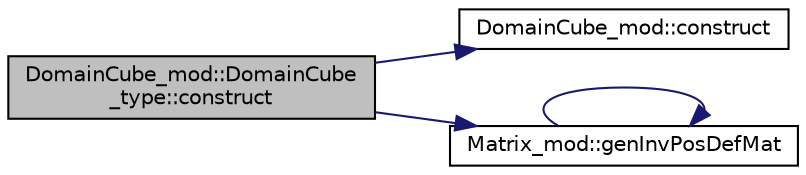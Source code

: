 digraph "DomainCube_mod::DomainCube_type::construct"
{
 // LATEX_PDF_SIZE
  edge [fontname="Helvetica",fontsize="10",labelfontname="Helvetica",labelfontsize="10"];
  node [fontname="Helvetica",fontsize="10",shape=record];
  rankdir="LR";
  Node1 [label="DomainCube_mod::DomainCube\l_type::construct",height=0.2,width=0.4,color="black", fillcolor="grey75", style="filled", fontcolor="black",tooltip="Construct an object of type DomainCube_type."];
  Node1 -> Node2 [color="midnightblue",fontsize="10",style="solid",fontname="Helvetica"];
  Node2 [label="DomainCube_mod::construct",height=0.2,width=0.4,color="black", fillcolor="white", style="filled",URL="$namespaceDomainCube__mod.html#a6c2e8cea13644b876677d059a91f2ebc",tooltip="Construct an object of type DomainCube_type."];
  Node1 -> Node3 [color="midnightblue",fontsize="10",style="solid",fontname="Helvetica"];
  Node3 [label="Matrix_mod::genInvPosDefMat",height=0.2,width=0.4,color="black", fillcolor="white", style="filled",URL="$namespaceMatrix__mod.html#aa0e14f76a6bcf3fe00093b00e53941da",tooltip="Generate the inverse matrix of an input symmetric-positive-definite matrix PosDefMat."];
  Node3 -> Node3 [color="midnightblue",fontsize="10",style="solid",fontname="Helvetica"];
}
